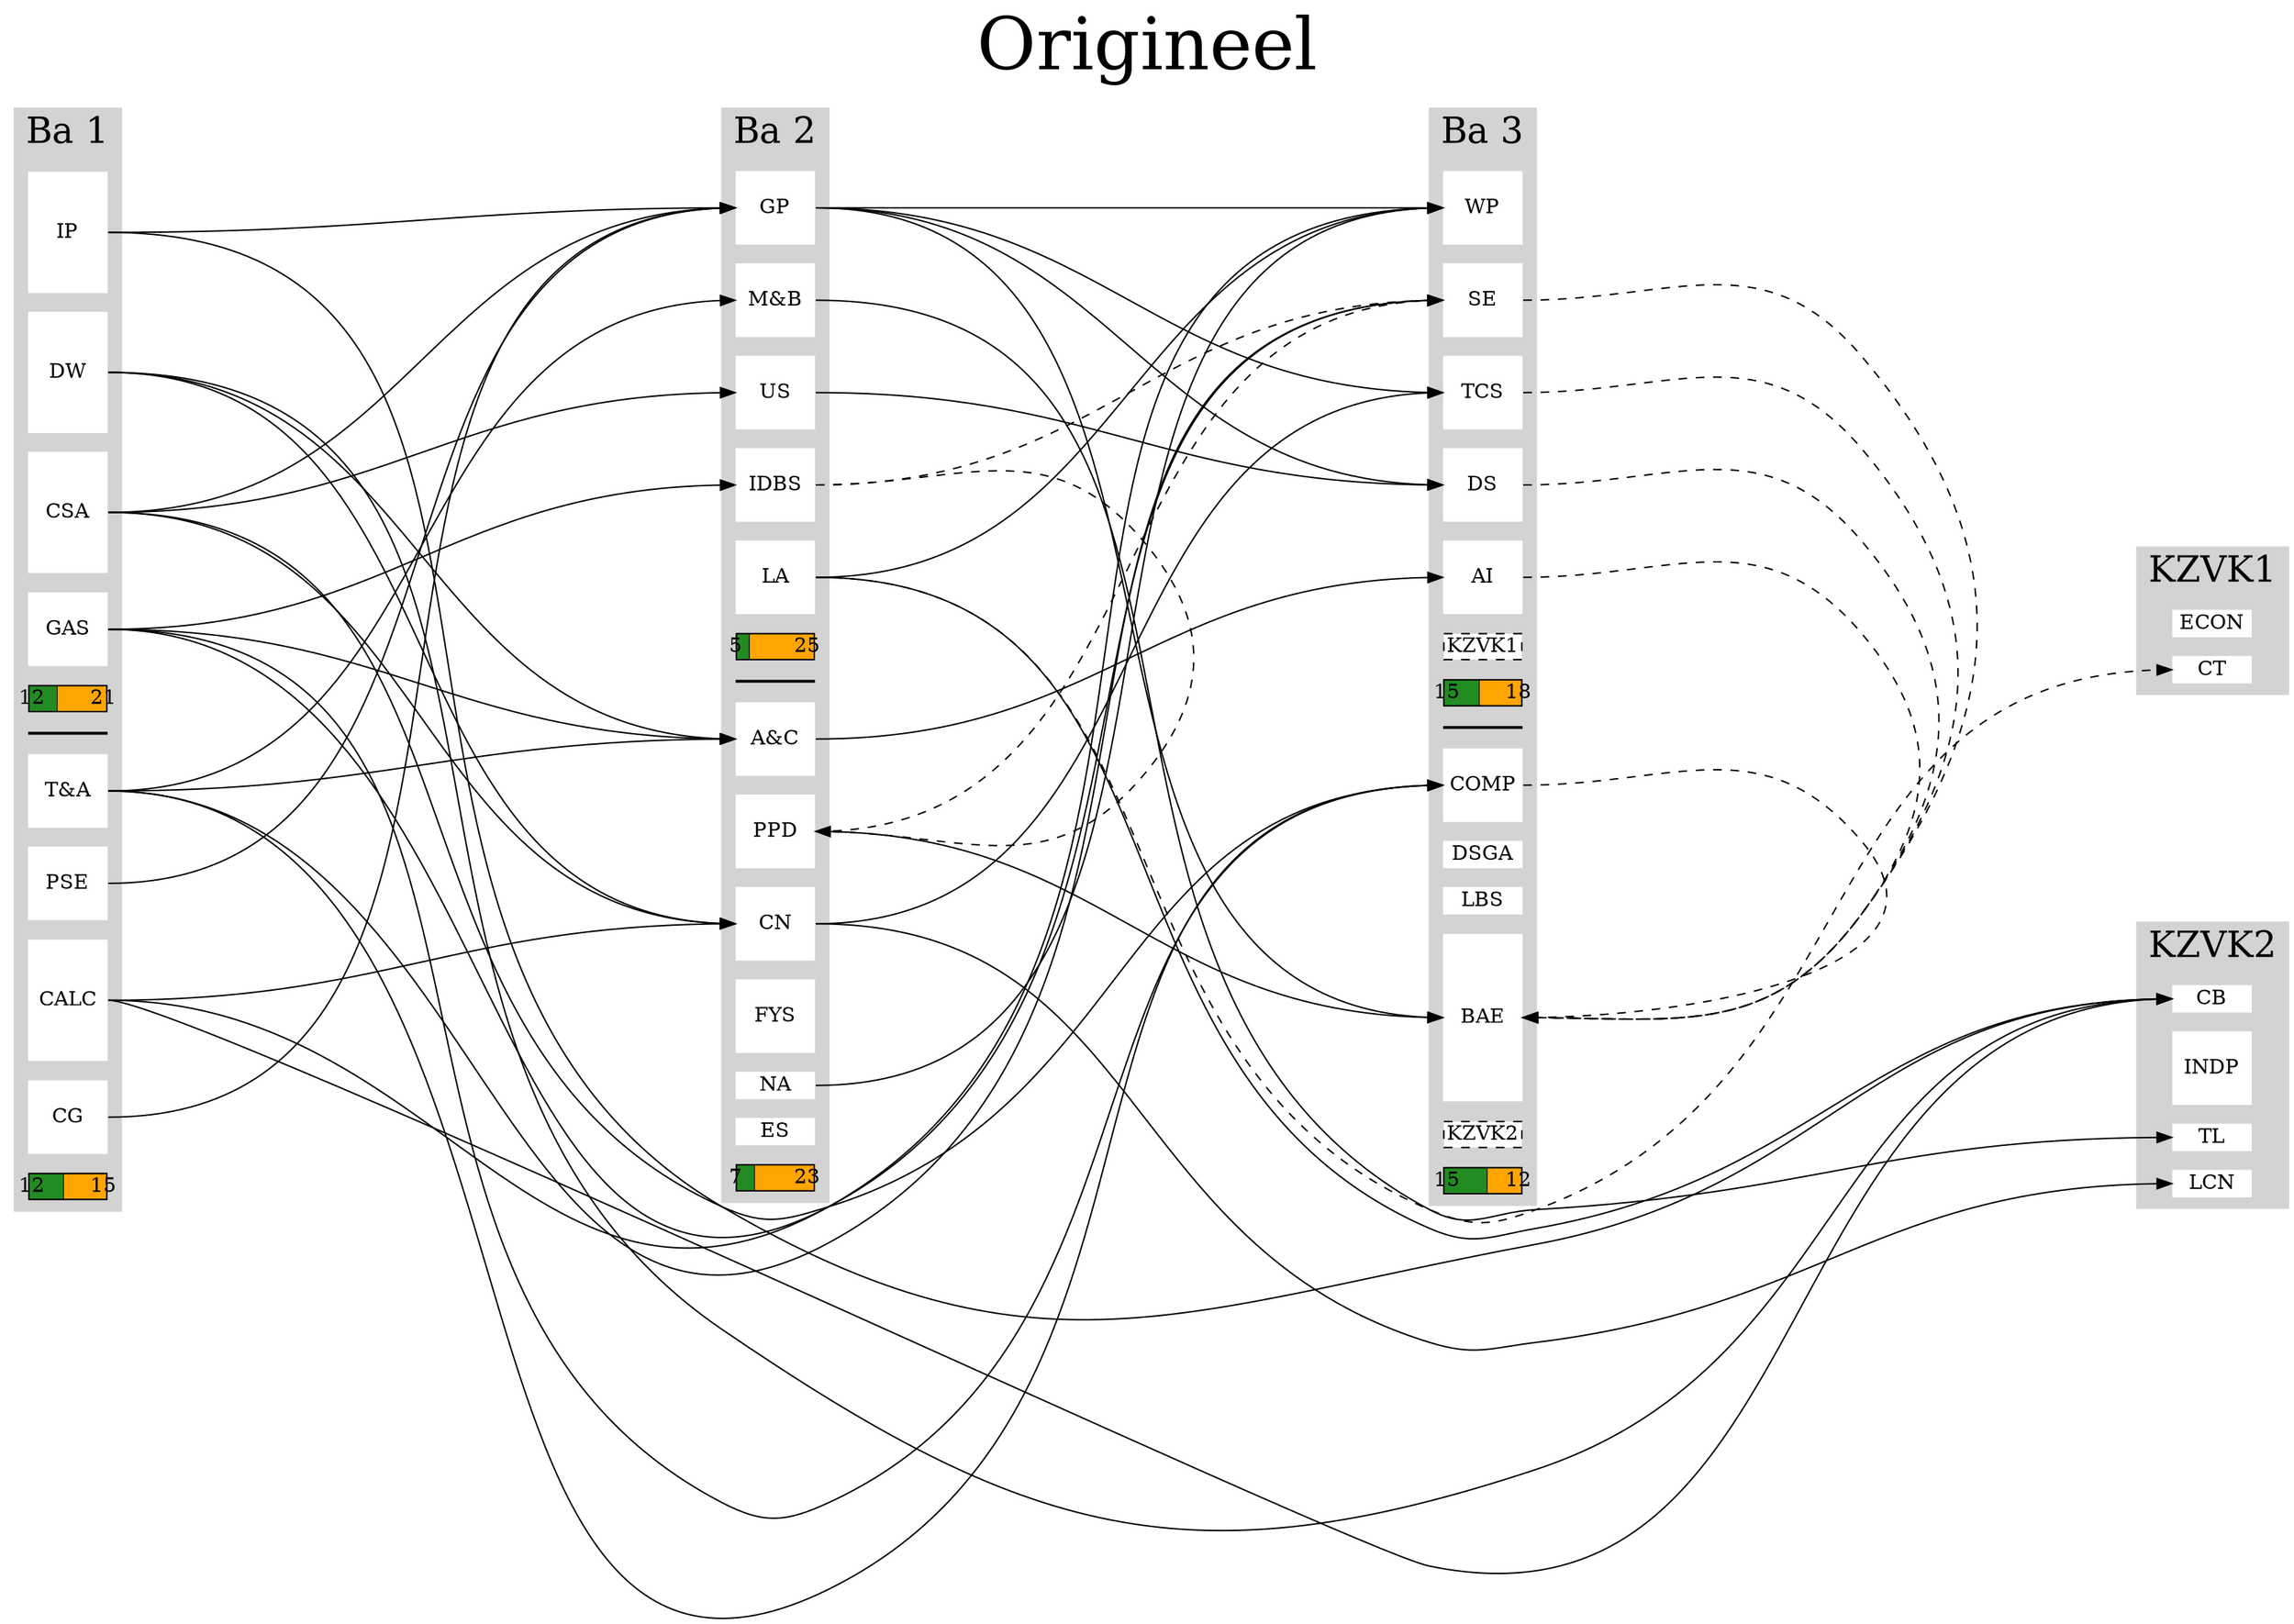 digraph Studieprogramma{
	node [shape="rect", pin=true, style=filled, fillcolor=white, color=white, height=0.7, fixedsize=true];
	graph [ranksep="6", nodesep="0.2" splines=true, concentrate=false];
	edge [constraint=false];


    labelloc="t";
    label=<<FONT POINT-SIZE="50">Origineel</FONT>>;

    fontsize=25

	/*
	3 SP = 0.25
	6 SP = 0.7
	9 SP = 1.15
	12 SP = 1.6
	*/

	rankdir="LR"

	subgraph cluster_ba1{
		label = "Ba 1"
		style=filled;
		color=lightgrey;

                    IP [label="IP", height=1.1500000000000001, color=white, fillcolor=white];
                    DW [label="DW", height=1.1500000000000001, color=white, fillcolor=white];
                    CSA [label="CSA", height=1.1500000000000001, color=white, fillcolor=white];
                    GAS [label="GAS", height=0.7, color=white, fillcolor=white];

            	ba1_sem1_ratio [height=0.25, style=striped, color=black, fillcolor="forestgreen;0.36363636363636365:orange", label="12       21"]

                ba1_sem [height=0, fixedsize=true, label="", color=black];
                    TA [label="T&amp;A", height=0.7, color=white, fillcolor=white];
                    PSE [label="PSE", height=0.7, color=white, fillcolor=white];
                    CALC [label="CALC", height=1.1500000000000001, color=white, fillcolor=white];
                    CG [label="CG", height=0.7, color=white, fillcolor=white];

            	ba1_sem2_ratio [height=0.25, style=striped, color=black, fillcolor="forestgreen;0.4444444444444444:orange", label="12       15"]

	}
	subgraph cluster_ba2{
		label = "Ba 2"
		style=filled;
		color=lightgrey;

                    GP [label="GP", height=0.7, color=white, fillcolor=white];
                    MB [label="M&amp;B", height=0.7, color=white, fillcolor=white];
                    US [label="US", height=0.7, color=white, fillcolor=white];
                    IDBS [label="IDBS", height=0.7, color=white, fillcolor=white];
                    LA [label="LA", height=0.7, color=white, fillcolor=white];

            	ba2_sem1_ratio [height=0.25, style=striped, color=black, fillcolor="forestgreen;0.16666666666666666:orange", label="5        25"]

                ba2_sem [height=0, fixedsize=true, label="", color=black];
                    AC [label="A&amp;C", height=0.7, color=white, fillcolor=white];
                    PPD [label="PPD", height=0.7, color=white, fillcolor=white];
                    CN [label="CN", height=0.7, color=white, fillcolor=white];
                    FYS [label="FYS", height=0.7, color=white, fillcolor=white];
                    NA [label="NA", height=0.25, color=white, fillcolor=white];
                    ES [label="ES", height=0.25, color=white, fillcolor=white];

            	ba2_sem2_ratio [height=0.25, style=striped, color=black, fillcolor="forestgreen;0.23333333333333334:orange", label="7        23"]

	}
	subgraph cluster_ba3{
		label = "Ba 3"
		style=filled;
		color=lightgrey;

                    WP [label="WP", height=0.7, color=white, fillcolor=white];
                    SE [label="SE", height=0.7, color=white, fillcolor=white];
                    TCS [label="TCS", height=0.7, color=white, fillcolor=white];
                    DS [label="DS", height=0.7, color=white, fillcolor=white];
                    AI [label="AI", height=0.7, color=white, fillcolor=white];
                    KZVK1 [label="KZVK1", style="filled, dashed" height=0.25, fillcolor=white, color=black];

            	ba3_sem1_ratio [height=0.25, style=striped, color=black, fillcolor="forestgreen;0.45454545454545453:orange", label="15       18"]

                ba3_sem [height=0, fixedsize=true, label="", color=black];
                    COMP [label="COMP", height=0.7, color=white, fillcolor=white];
                    DSGA [label="DSGA", height=0.25, color=white, fillcolor=white];
                    LBS [label="LBS", height=0.25, color=white, fillcolor=white];
                    BAE [label="BAE", height=1.6, color=white, fillcolor=white];
                    KZVK2 [label="KZVK2", style="filled, dashed" height=0.25, fillcolor=white, color=black];

            	ba3_sem2_ratio [height=0.25, style=striped, color=black, fillcolor="forestgreen;0.5555555555555556:orange", label="15       12"]

	}

            subgraph cluster_KZVK1{
                label = "KZVK1"
                style=filled;
                color=lightgrey;
                edge	[constraint=true, style=invis];

                        ECON [label="ECON", height=0.25, color=white, fillcolor=white];
                        KZVK1 -> ECON;
                        CT [label="CT", height=0.25, color=white, fillcolor=white];
                        KZVK1 -> CT;
            }
            subgraph cluster_KZVK2{
                label = "KZVK2"
                style=filled;
                color=lightgrey;
                edge	[constraint=true, style=invis];

                        CB [label="CB", height=0.25, color=white, fillcolor=white];
                        KZVK2 -> CB;
                        INDP [label="INDP", height=0.7, color=white, fillcolor=white];
                        KZVK2 -> INDP;
                        TL [label="TL", height=0.25, color=white, fillcolor=white];
                        KZVK2 -> TL;
                        LCN [label="LCN", height=0.25, color=white, fillcolor=white];
                        KZVK2 -> LCN;
            }


	# align clusters by adding invis edge between top items.
	{
		edge	[constraint=true, style=invis];
            IP:ne -> GP:nw;
            GP:ne -> WP:nw;
	}

        # =====================
        # =	dependencies Ba 1	=
        # =====================
            # IP
            # DW
            # CSA
            # GAS
            # T&A
            # PSE
            # CALC
            # CG
        # =====================
        # =	dependencies Ba 2	=
        # =====================
            # GP
                    IP:e -> GP:w [color=black, penwidth=1];
                    CG:e -> GP:w [color=black, penwidth=1];
                    PSE:e -> GP:w [color=black, penwidth=1];
                    CSA:e -> GP:w [color=black, penwidth=1];
            # M&B
                    TA:e -> MB:w [color=black, penwidth=1];
            # US
                    CSA:e -> US:w [color=black, penwidth=1];
            # IDBS
                    GAS:e -> IDBS:w [color=black, penwidth=1];
            # LA
            # A&C
                    DW:e -> AC:w [color=black, penwidth=1];
                    TA:e -> AC:w [color=black, penwidth=1];
                    GAS:e -> AC:w [color=black, penwidth=1];
            # PPD
                    IDBS:e -> PPD:e [color=black, style="dashed", penwidth=1];
            # CN
                    DW:e -> CN:w [color=black, penwidth=1];
                    CSA:e -> CN:w [color=black, penwidth=1];
                    CALC:e -> CN:w [color=black, penwidth=1];
            # FYS
            # NA
            # ES
        # =====================
        # =	dependencies Ba 3	=
        # =====================
            # WP
                    CALC:e -> WP:w [color=black, penwidth=1];
                    GP:e -> WP:w [color=black, penwidth=1];
                    LA:e -> WP:w [color=black, penwidth=1];
                    NA:e -> WP:w [color=black, penwidth=1];
            # SE
                    TA:e -> SE:w [color=black, penwidth=1];
                    GAS:e -> SE:w [color=black, penwidth=1];
                    IDBS:e -> SE:w [color=black, style="dashed", penwidth=1];
                    PPD:e -> SE:w [color=black, style="dashed", penwidth=1];
            # TCS
                    GP:e -> TCS:w [color=black, penwidth=1];
                    CN:e -> TCS:w [color=black, penwidth=1];
            # DS
                    GP:e -> DS:w [color=black, penwidth=1];
                    US:e -> DS:w [color=black, penwidth=1];
            # AI
                    AC:e -> AI:w [color=black, penwidth=1];
            # KZVK1
            # ECON
            # CT
                    LA:e -> CT:w [color=black, style="dashed", penwidth=1];
            # COMP
                    CSA:e -> COMP:w [color=black, penwidth=1];
                    TA:e -> COMP:w [color=black, penwidth=1];
                    GAS:e -> COMP:w [color=black, penwidth=1];
            # DSGA
            # LBS
            # BAE
                    GP:e -> BAE:w [color=black, penwidth=1];
                    PPD:e -> BAE:w [color=black, penwidth=1];
                    SE:e -> BAE:e [color=black, style="dashed", penwidth=1];
                    TCS:e -> BAE:e [color=black, style="dashed", penwidth=1];
                    DS:e -> BAE:e [color=black, style="dashed", penwidth=1];
                    AI:e -> BAE:e [color=black, style="dashed", penwidth=1];
                    COMP:e -> BAE:e [color=black, style="dashed", penwidth=1];
            # KZVK2
            # CB
                    IP:e -> CB:w [color=black, penwidth=1];
                    DW:e -> CB:w [color=black, penwidth=1];
                    CALC:e -> CB:w [color=black, penwidth=1];
                    LA:e -> CB:w [color=black, penwidth=1];
            # INDP
            # TL
                    MB:e -> TL:w [color=black, penwidth=1];
            # LCN
                    CN:e -> LCN:w [color=black, penwidth=1];


}